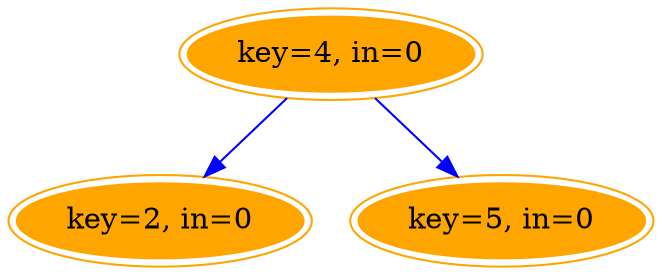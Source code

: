 // Digraph 
// lab 4 
// output.dot 
// cs014_16sum1
//height traversal

digraph G {

//nodes
a [color = orange, peripheries=2, style = filled, label="key=4, in=0"];
b [color = orange, peripheries=2, style = filled, label="key=2, in=0"];
c [color = orange, peripheries=2, style = filled, label="key=5, in=0"];

//edges
a -> b [color=blue];
a -> c [color=blue];
}
